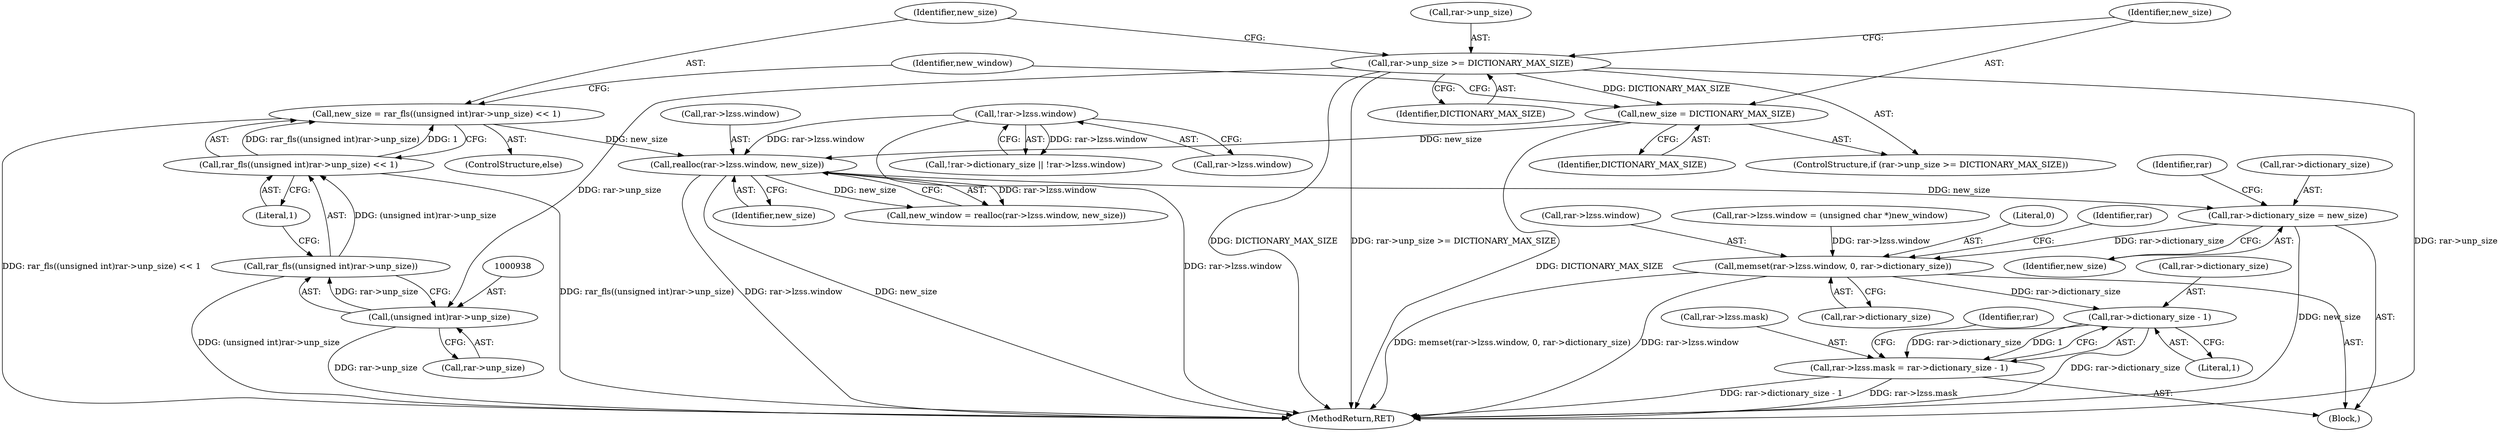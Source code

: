 digraph "0_libarchive_05caadc7eedbef471ac9610809ba683f0c698700@pointer" {
"1000975" [label="(Call,rar->dictionary_size = new_size)"];
"1000945" [label="(Call,realloc(rar->lzss.window, new_size))"];
"1000914" [label="(Call,!rar->lzss.window)"];
"1000933" [label="(Call,new_size = rar_fls((unsigned int)rar->unp_size) << 1)"];
"1000935" [label="(Call,rar_fls((unsigned int)rar->unp_size) << 1)"];
"1000936" [label="(Call,rar_fls((unsigned int)rar->unp_size))"];
"1000937" [label="(Call,(unsigned int)rar->unp_size)"];
"1000924" [label="(Call,rar->unp_size >= DICTIONARY_MAX_SIZE)"];
"1000929" [label="(Call,new_size = DICTIONARY_MAX_SIZE)"];
"1000980" [label="(Call,memset(rar->lzss.window, 0, rar->dictionary_size))"];
"1000996" [label="(Call,rar->dictionary_size - 1)"];
"1000990" [label="(Call,rar->lzss.mask = rar->dictionary_size - 1)"];
"1000946" [label="(Call,rar->lzss.window)"];
"1000932" [label="(ControlStructure,else)"];
"1000928" [label="(Identifier,DICTIONARY_MAX_SIZE)"];
"1001000" [label="(Literal,1)"];
"1000981" [label="(Call,rar->lzss.window)"];
"1001023" [label="(MethodReturn,RET)"];
"1000980" [label="(Call,memset(rar->lzss.window, 0, rar->dictionary_size))"];
"1000987" [label="(Call,rar->dictionary_size)"];
"1000990" [label="(Call,rar->lzss.mask = rar->dictionary_size - 1)"];
"1000933" [label="(Call,new_size = rar_fls((unsigned int)rar->unp_size) << 1)"];
"1000915" [label="(Call,rar->lzss.window)"];
"1000966" [label="(Call,rar->lzss.window = (unsigned char *)new_window)"];
"1000942" [label="(Literal,1)"];
"1000936" [label="(Call,rar_fls((unsigned int)rar->unp_size))"];
"1000983" [label="(Identifier,rar)"];
"1000951" [label="(Identifier,new_size)"];
"1000976" [label="(Call,rar->dictionary_size)"];
"1000975" [label="(Call,rar->dictionary_size = new_size)"];
"1000943" [label="(Call,new_window = realloc(rar->lzss.window, new_size))"];
"1000909" [label="(Call,!rar->dictionary_size || !rar->lzss.window)"];
"1000979" [label="(Identifier,new_size)"];
"1000944" [label="(Identifier,new_window)"];
"1000991" [label="(Call,rar->lzss.mask)"];
"1000923" [label="(ControlStructure,if (rar->unp_size >= DICTIONARY_MAX_SIZE))"];
"1000986" [label="(Literal,0)"];
"1000935" [label="(Call,rar_fls((unsigned int)rar->unp_size) << 1)"];
"1000931" [label="(Identifier,DICTIONARY_MAX_SIZE)"];
"1000929" [label="(Call,new_size = DICTIONARY_MAX_SIZE)"];
"1000925" [label="(Call,rar->unp_size)"];
"1001003" [label="(Identifier,rar)"];
"1000934" [label="(Identifier,new_size)"];
"1000937" [label="(Call,(unsigned int)rar->unp_size)"];
"1000920" [label="(Block,)"];
"1000945" [label="(Call,realloc(rar->lzss.window, new_size))"];
"1000997" [label="(Call,rar->dictionary_size)"];
"1000924" [label="(Call,rar->unp_size >= DICTIONARY_MAX_SIZE)"];
"1000939" [label="(Call,rar->unp_size)"];
"1000930" [label="(Identifier,new_size)"];
"1000996" [label="(Call,rar->dictionary_size - 1)"];
"1000914" [label="(Call,!rar->lzss.window)"];
"1000993" [label="(Identifier,rar)"];
"1000975" -> "1000920"  [label="AST: "];
"1000975" -> "1000979"  [label="CFG: "];
"1000976" -> "1000975"  [label="AST: "];
"1000979" -> "1000975"  [label="AST: "];
"1000983" -> "1000975"  [label="CFG: "];
"1000975" -> "1001023"  [label="DDG: new_size"];
"1000945" -> "1000975"  [label="DDG: new_size"];
"1000975" -> "1000980"  [label="DDG: rar->dictionary_size"];
"1000945" -> "1000943"  [label="AST: "];
"1000945" -> "1000951"  [label="CFG: "];
"1000946" -> "1000945"  [label="AST: "];
"1000951" -> "1000945"  [label="AST: "];
"1000943" -> "1000945"  [label="CFG: "];
"1000945" -> "1001023"  [label="DDG: rar->lzss.window"];
"1000945" -> "1001023"  [label="DDG: new_size"];
"1000945" -> "1000943"  [label="DDG: rar->lzss.window"];
"1000945" -> "1000943"  [label="DDG: new_size"];
"1000914" -> "1000945"  [label="DDG: rar->lzss.window"];
"1000933" -> "1000945"  [label="DDG: new_size"];
"1000929" -> "1000945"  [label="DDG: new_size"];
"1000914" -> "1000909"  [label="AST: "];
"1000914" -> "1000915"  [label="CFG: "];
"1000915" -> "1000914"  [label="AST: "];
"1000909" -> "1000914"  [label="CFG: "];
"1000914" -> "1001023"  [label="DDG: rar->lzss.window"];
"1000914" -> "1000909"  [label="DDG: rar->lzss.window"];
"1000933" -> "1000932"  [label="AST: "];
"1000933" -> "1000935"  [label="CFG: "];
"1000934" -> "1000933"  [label="AST: "];
"1000935" -> "1000933"  [label="AST: "];
"1000944" -> "1000933"  [label="CFG: "];
"1000933" -> "1001023"  [label="DDG: rar_fls((unsigned int)rar->unp_size) << 1"];
"1000935" -> "1000933"  [label="DDG: rar_fls((unsigned int)rar->unp_size)"];
"1000935" -> "1000933"  [label="DDG: 1"];
"1000935" -> "1000942"  [label="CFG: "];
"1000936" -> "1000935"  [label="AST: "];
"1000942" -> "1000935"  [label="AST: "];
"1000935" -> "1001023"  [label="DDG: rar_fls((unsigned int)rar->unp_size)"];
"1000936" -> "1000935"  [label="DDG: (unsigned int)rar->unp_size"];
"1000936" -> "1000937"  [label="CFG: "];
"1000937" -> "1000936"  [label="AST: "];
"1000942" -> "1000936"  [label="CFG: "];
"1000936" -> "1001023"  [label="DDG: (unsigned int)rar->unp_size"];
"1000937" -> "1000936"  [label="DDG: rar->unp_size"];
"1000937" -> "1000939"  [label="CFG: "];
"1000938" -> "1000937"  [label="AST: "];
"1000939" -> "1000937"  [label="AST: "];
"1000937" -> "1001023"  [label="DDG: rar->unp_size"];
"1000924" -> "1000937"  [label="DDG: rar->unp_size"];
"1000924" -> "1000923"  [label="AST: "];
"1000924" -> "1000928"  [label="CFG: "];
"1000925" -> "1000924"  [label="AST: "];
"1000928" -> "1000924"  [label="AST: "];
"1000930" -> "1000924"  [label="CFG: "];
"1000934" -> "1000924"  [label="CFG: "];
"1000924" -> "1001023"  [label="DDG: rar->unp_size"];
"1000924" -> "1001023"  [label="DDG: DICTIONARY_MAX_SIZE"];
"1000924" -> "1001023"  [label="DDG: rar->unp_size >= DICTIONARY_MAX_SIZE"];
"1000924" -> "1000929"  [label="DDG: DICTIONARY_MAX_SIZE"];
"1000929" -> "1000923"  [label="AST: "];
"1000929" -> "1000931"  [label="CFG: "];
"1000930" -> "1000929"  [label="AST: "];
"1000931" -> "1000929"  [label="AST: "];
"1000944" -> "1000929"  [label="CFG: "];
"1000929" -> "1001023"  [label="DDG: DICTIONARY_MAX_SIZE"];
"1000980" -> "1000920"  [label="AST: "];
"1000980" -> "1000987"  [label="CFG: "];
"1000981" -> "1000980"  [label="AST: "];
"1000986" -> "1000980"  [label="AST: "];
"1000987" -> "1000980"  [label="AST: "];
"1000993" -> "1000980"  [label="CFG: "];
"1000980" -> "1001023"  [label="DDG: rar->lzss.window"];
"1000980" -> "1001023"  [label="DDG: memset(rar->lzss.window, 0, rar->dictionary_size)"];
"1000966" -> "1000980"  [label="DDG: rar->lzss.window"];
"1000980" -> "1000996"  [label="DDG: rar->dictionary_size"];
"1000996" -> "1000990"  [label="AST: "];
"1000996" -> "1001000"  [label="CFG: "];
"1000997" -> "1000996"  [label="AST: "];
"1001000" -> "1000996"  [label="AST: "];
"1000990" -> "1000996"  [label="CFG: "];
"1000996" -> "1001023"  [label="DDG: rar->dictionary_size"];
"1000996" -> "1000990"  [label="DDG: rar->dictionary_size"];
"1000996" -> "1000990"  [label="DDG: 1"];
"1000990" -> "1000920"  [label="AST: "];
"1000991" -> "1000990"  [label="AST: "];
"1001003" -> "1000990"  [label="CFG: "];
"1000990" -> "1001023"  [label="DDG: rar->dictionary_size - 1"];
"1000990" -> "1001023"  [label="DDG: rar->lzss.mask"];
}
